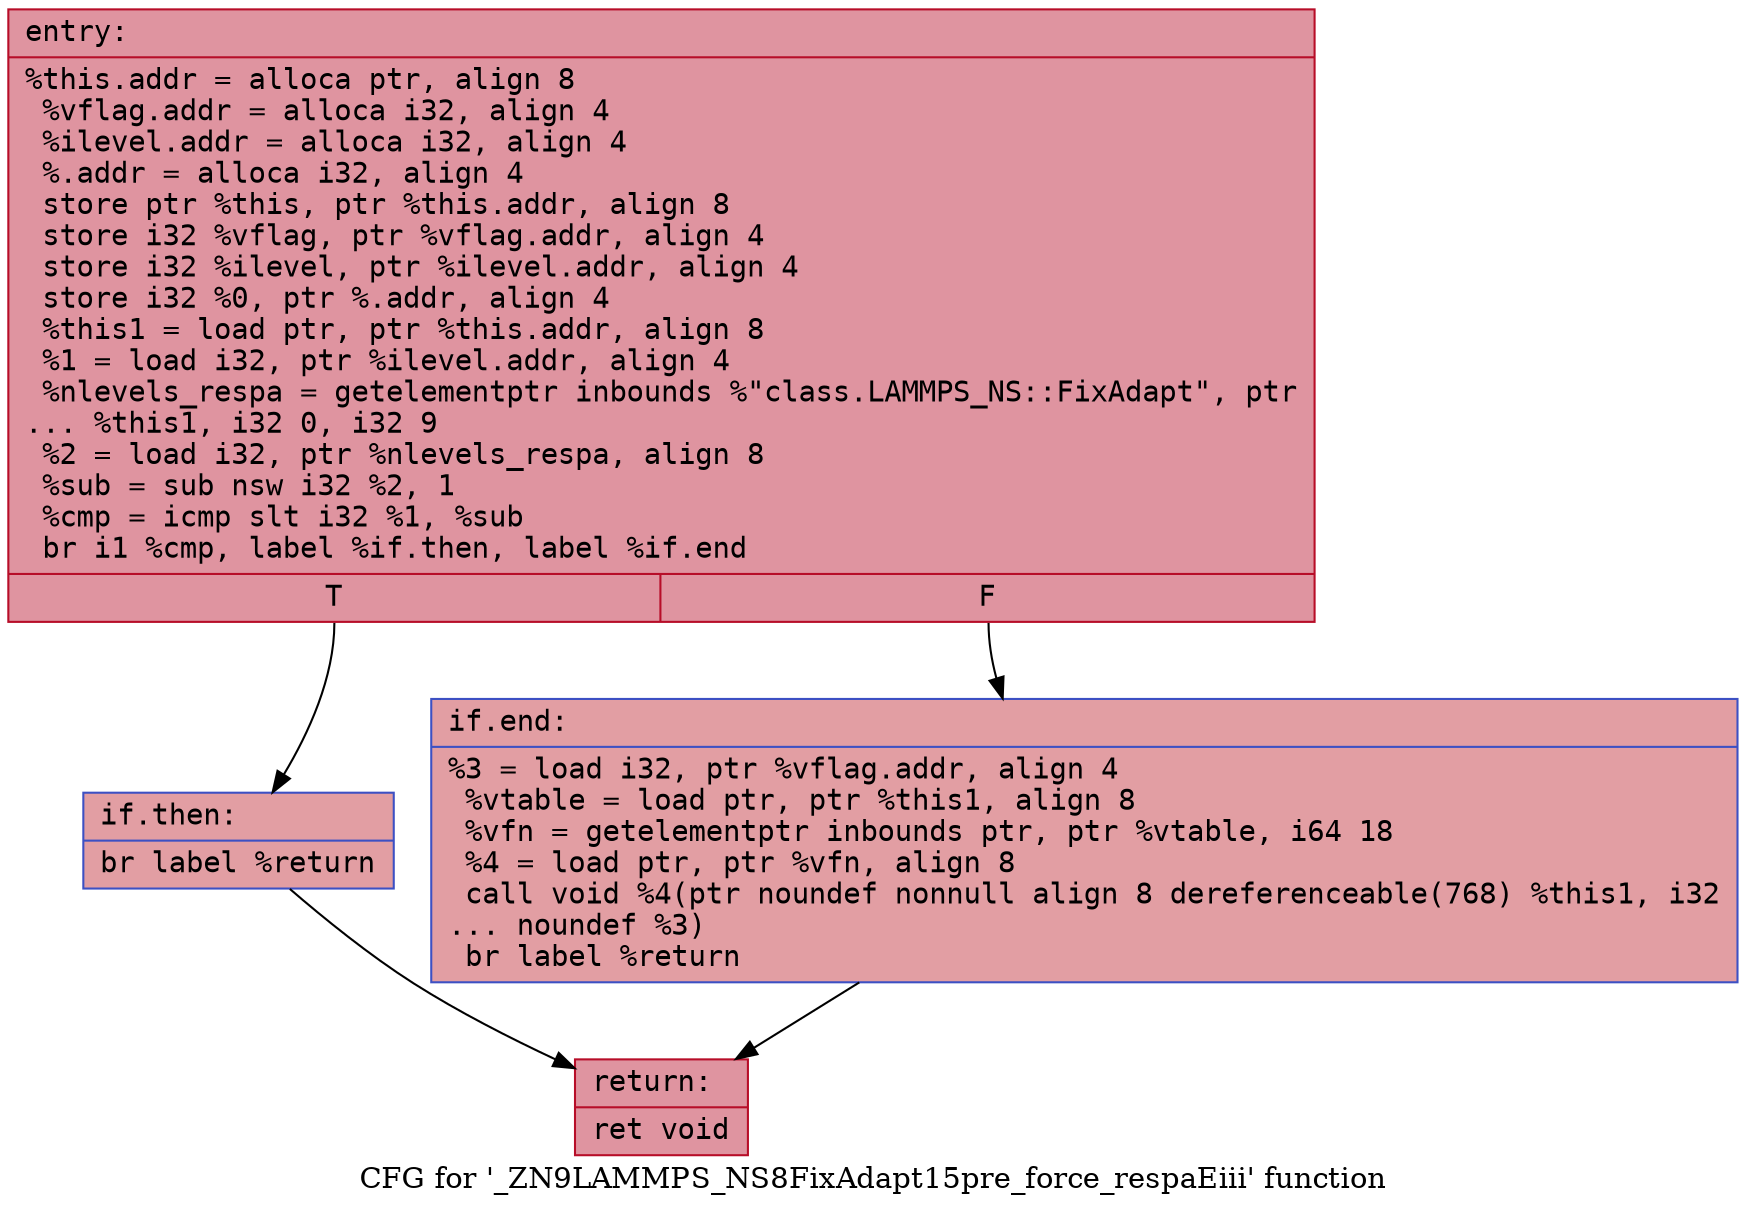 digraph "CFG for '_ZN9LAMMPS_NS8FixAdapt15pre_force_respaEiii' function" {
	label="CFG for '_ZN9LAMMPS_NS8FixAdapt15pre_force_respaEiii' function";

	Node0x562afb7706e0 [shape=record,color="#b70d28ff", style=filled, fillcolor="#b70d2870" fontname="Courier",label="{entry:\l|  %this.addr = alloca ptr, align 8\l  %vflag.addr = alloca i32, align 4\l  %ilevel.addr = alloca i32, align 4\l  %.addr = alloca i32, align 4\l  store ptr %this, ptr %this.addr, align 8\l  store i32 %vflag, ptr %vflag.addr, align 4\l  store i32 %ilevel, ptr %ilevel.addr, align 4\l  store i32 %0, ptr %.addr, align 4\l  %this1 = load ptr, ptr %this.addr, align 8\l  %1 = load i32, ptr %ilevel.addr, align 4\l  %nlevels_respa = getelementptr inbounds %\"class.LAMMPS_NS::FixAdapt\", ptr\l... %this1, i32 0, i32 9\l  %2 = load i32, ptr %nlevels_respa, align 8\l  %sub = sub nsw i32 %2, 1\l  %cmp = icmp slt i32 %1, %sub\l  br i1 %cmp, label %if.then, label %if.end\l|{<s0>T|<s1>F}}"];
	Node0x562afb7706e0:s0 -> Node0x562afb6cb8c0[tooltip="entry -> if.then\nProbability 50.00%" ];
	Node0x562afb7706e0:s1 -> Node0x562afb6cbad0[tooltip="entry -> if.end\nProbability 50.00%" ];
	Node0x562afb6cb8c0 [shape=record,color="#3d50c3ff", style=filled, fillcolor="#be242e70" fontname="Courier",label="{if.then:\l|  br label %return\l}"];
	Node0x562afb6cb8c0 -> Node0x562afb6cbbf0[tooltip="if.then -> return\nProbability 100.00%" ];
	Node0x562afb6cbad0 [shape=record,color="#3d50c3ff", style=filled, fillcolor="#be242e70" fontname="Courier",label="{if.end:\l|  %3 = load i32, ptr %vflag.addr, align 4\l  %vtable = load ptr, ptr %this1, align 8\l  %vfn = getelementptr inbounds ptr, ptr %vtable, i64 18\l  %4 = load ptr, ptr %vfn, align 8\l  call void %4(ptr noundef nonnull align 8 dereferenceable(768) %this1, i32\l... noundef %3)\l  br label %return\l}"];
	Node0x562afb6cbad0 -> Node0x562afb6cbbf0[tooltip="if.end -> return\nProbability 100.00%" ];
	Node0x562afb6cbbf0 [shape=record,color="#b70d28ff", style=filled, fillcolor="#b70d2870" fontname="Courier",label="{return:\l|  ret void\l}"];
}
